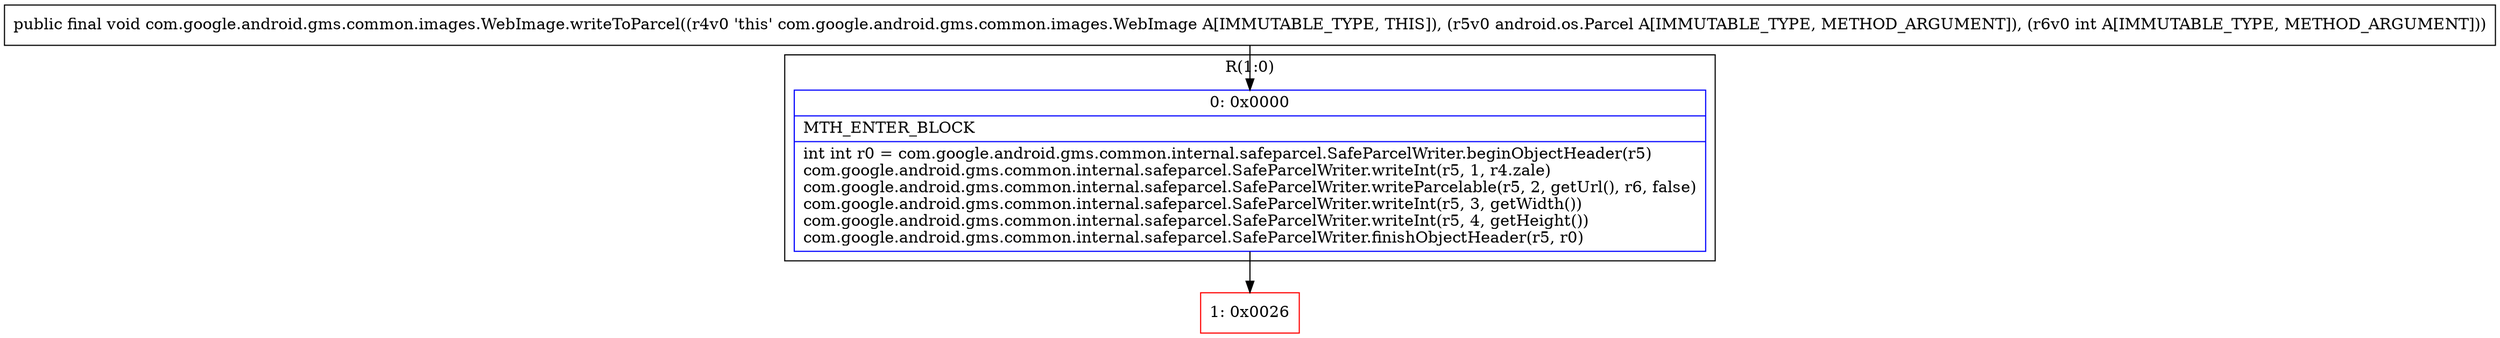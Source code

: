 digraph "CFG forcom.google.android.gms.common.images.WebImage.writeToParcel(Landroid\/os\/Parcel;I)V" {
subgraph cluster_Region_298657963 {
label = "R(1:0)";
node [shape=record,color=blue];
Node_0 [shape=record,label="{0\:\ 0x0000|MTH_ENTER_BLOCK\l|int int r0 = com.google.android.gms.common.internal.safeparcel.SafeParcelWriter.beginObjectHeader(r5)\lcom.google.android.gms.common.internal.safeparcel.SafeParcelWriter.writeInt(r5, 1, r4.zale)\lcom.google.android.gms.common.internal.safeparcel.SafeParcelWriter.writeParcelable(r5, 2, getUrl(), r6, false)\lcom.google.android.gms.common.internal.safeparcel.SafeParcelWriter.writeInt(r5, 3, getWidth())\lcom.google.android.gms.common.internal.safeparcel.SafeParcelWriter.writeInt(r5, 4, getHeight())\lcom.google.android.gms.common.internal.safeparcel.SafeParcelWriter.finishObjectHeader(r5, r0)\l}"];
}
Node_1 [shape=record,color=red,label="{1\:\ 0x0026}"];
MethodNode[shape=record,label="{public final void com.google.android.gms.common.images.WebImage.writeToParcel((r4v0 'this' com.google.android.gms.common.images.WebImage A[IMMUTABLE_TYPE, THIS]), (r5v0 android.os.Parcel A[IMMUTABLE_TYPE, METHOD_ARGUMENT]), (r6v0 int A[IMMUTABLE_TYPE, METHOD_ARGUMENT])) }"];
MethodNode -> Node_0;
Node_0 -> Node_1;
}

